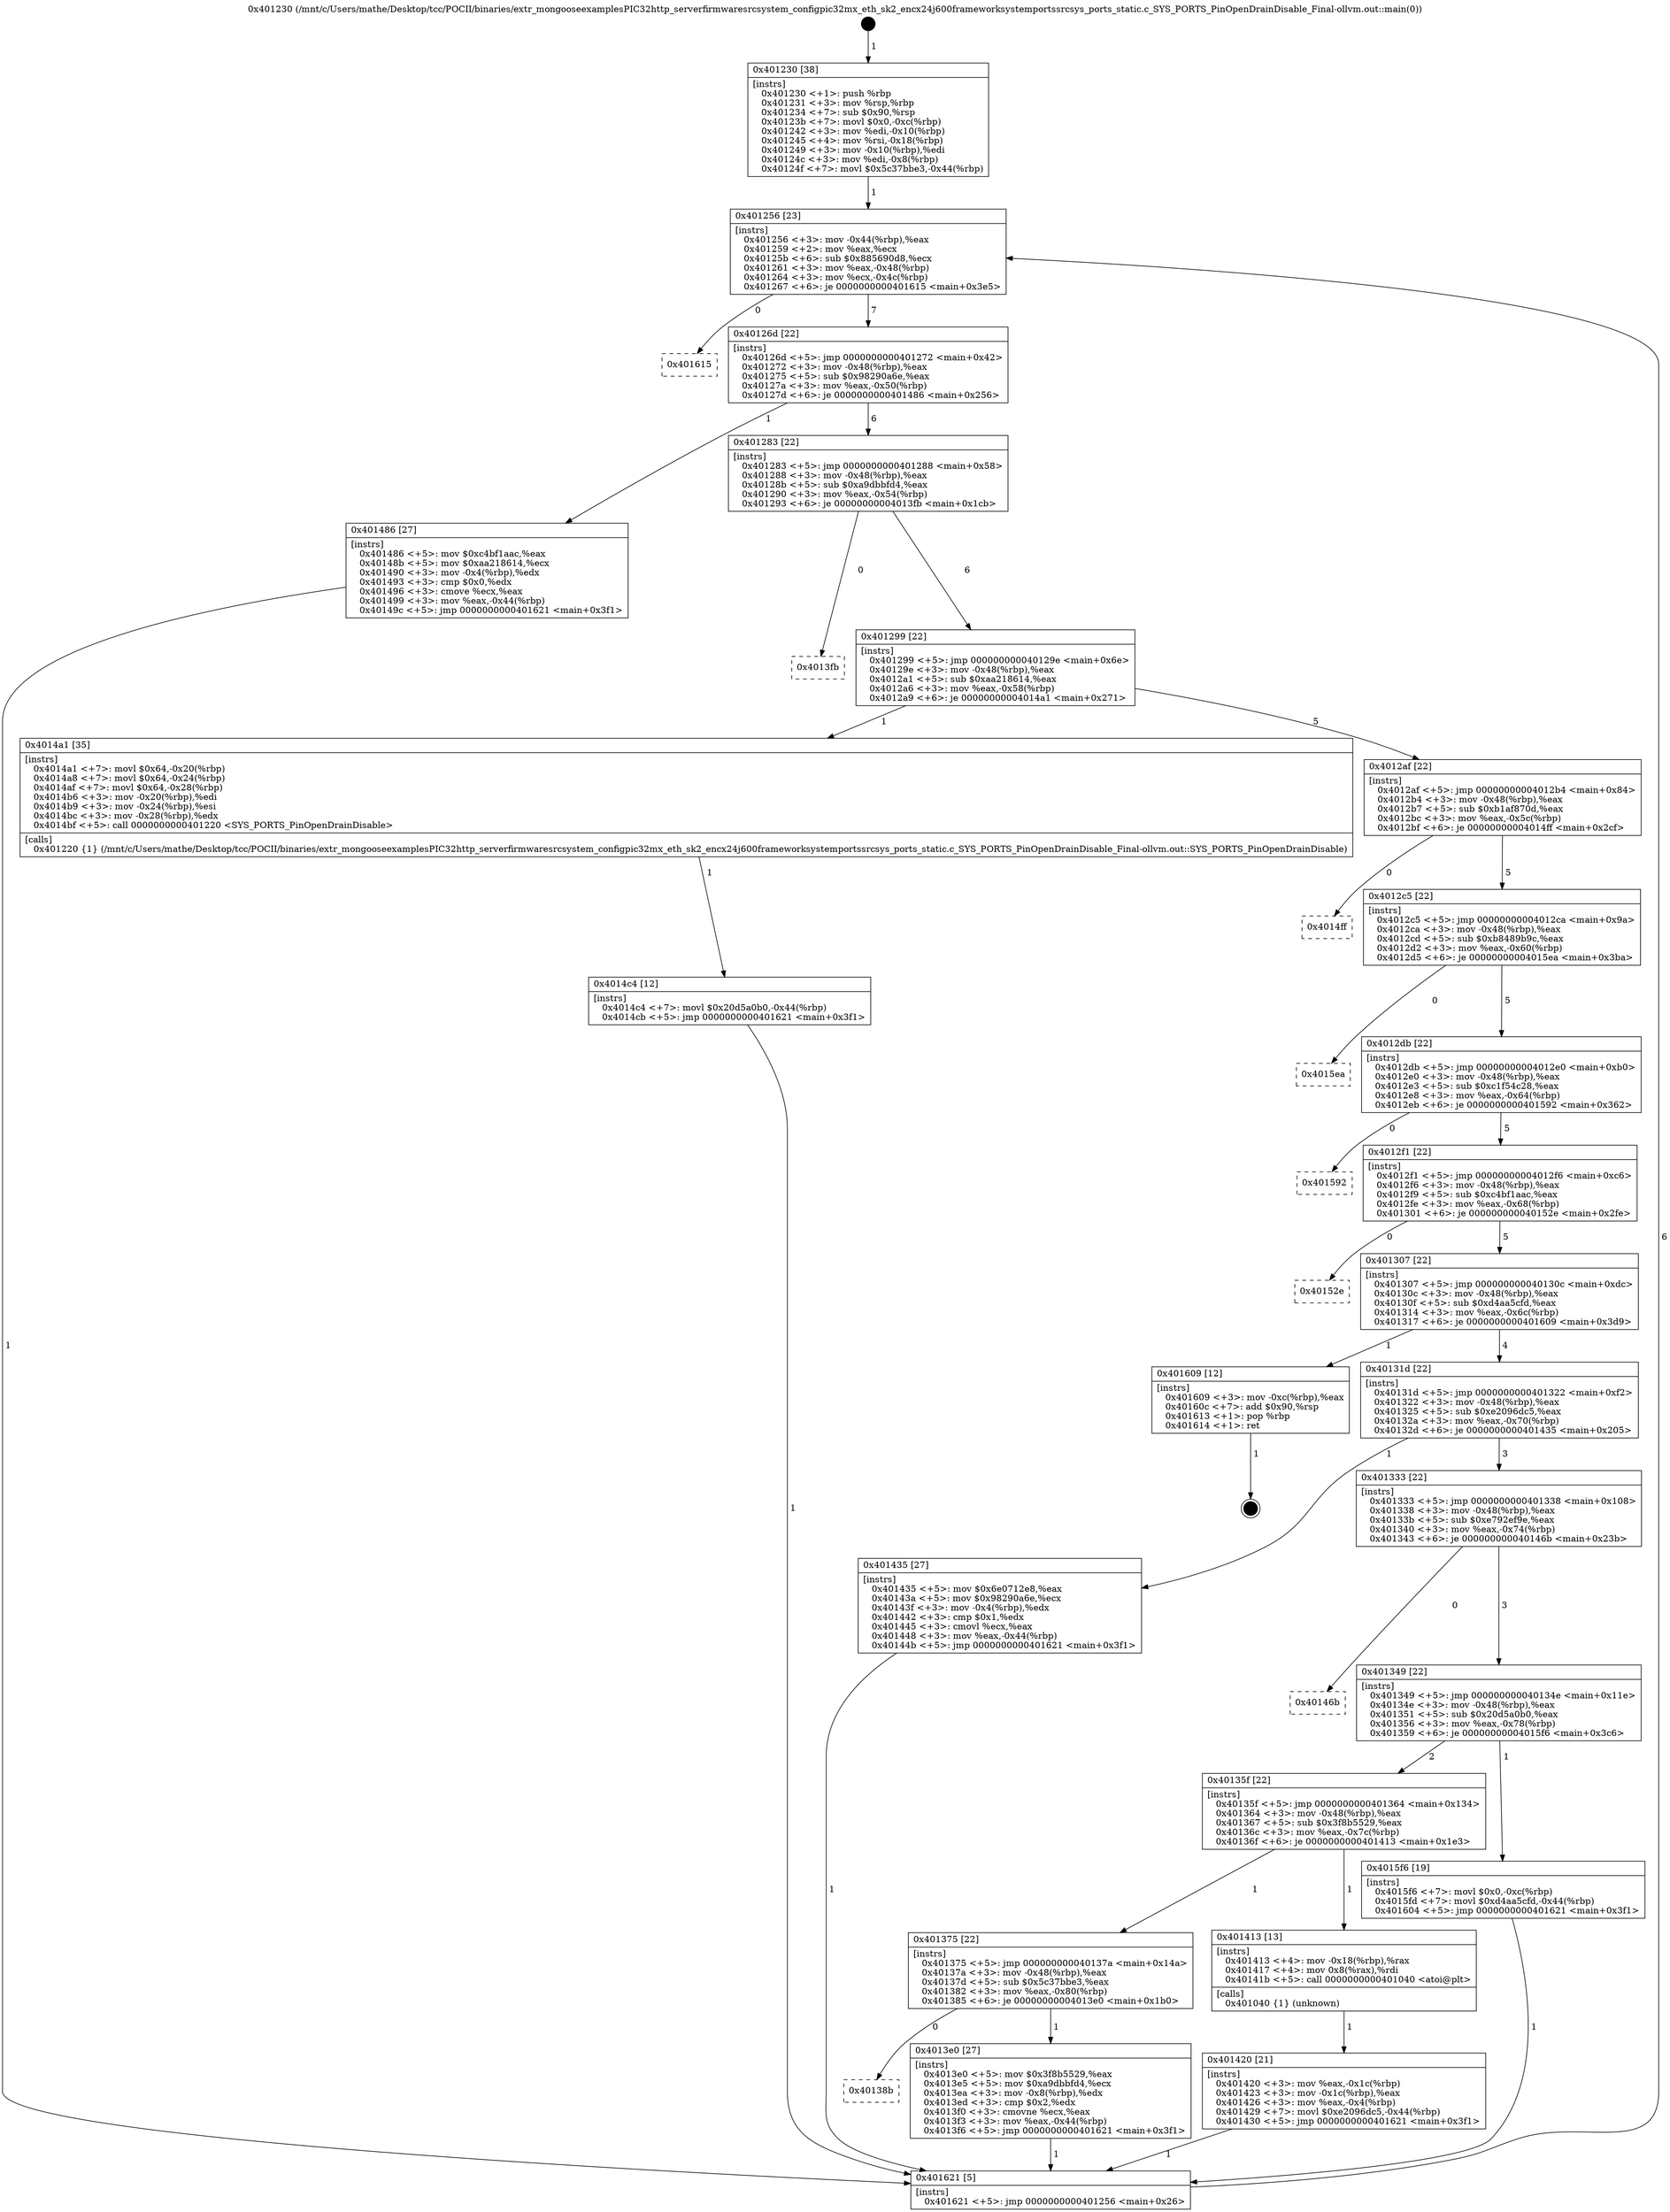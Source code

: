digraph "0x401230" {
  label = "0x401230 (/mnt/c/Users/mathe/Desktop/tcc/POCII/binaries/extr_mongooseexamplesPIC32http_serverfirmwaresrcsystem_configpic32mx_eth_sk2_encx24j600frameworksystemportssrcsys_ports_static.c_SYS_PORTS_PinOpenDrainDisable_Final-ollvm.out::main(0))"
  labelloc = "t"
  node[shape=record]

  Entry [label="",width=0.3,height=0.3,shape=circle,fillcolor=black,style=filled]
  "0x401256" [label="{
     0x401256 [23]\l
     | [instrs]\l
     &nbsp;&nbsp;0x401256 \<+3\>: mov -0x44(%rbp),%eax\l
     &nbsp;&nbsp;0x401259 \<+2\>: mov %eax,%ecx\l
     &nbsp;&nbsp;0x40125b \<+6\>: sub $0x885690d8,%ecx\l
     &nbsp;&nbsp;0x401261 \<+3\>: mov %eax,-0x48(%rbp)\l
     &nbsp;&nbsp;0x401264 \<+3\>: mov %ecx,-0x4c(%rbp)\l
     &nbsp;&nbsp;0x401267 \<+6\>: je 0000000000401615 \<main+0x3e5\>\l
  }"]
  "0x401615" [label="{
     0x401615\l
  }", style=dashed]
  "0x40126d" [label="{
     0x40126d [22]\l
     | [instrs]\l
     &nbsp;&nbsp;0x40126d \<+5\>: jmp 0000000000401272 \<main+0x42\>\l
     &nbsp;&nbsp;0x401272 \<+3\>: mov -0x48(%rbp),%eax\l
     &nbsp;&nbsp;0x401275 \<+5\>: sub $0x98290a6e,%eax\l
     &nbsp;&nbsp;0x40127a \<+3\>: mov %eax,-0x50(%rbp)\l
     &nbsp;&nbsp;0x40127d \<+6\>: je 0000000000401486 \<main+0x256\>\l
  }"]
  Exit [label="",width=0.3,height=0.3,shape=circle,fillcolor=black,style=filled,peripheries=2]
  "0x401486" [label="{
     0x401486 [27]\l
     | [instrs]\l
     &nbsp;&nbsp;0x401486 \<+5\>: mov $0xc4bf1aac,%eax\l
     &nbsp;&nbsp;0x40148b \<+5\>: mov $0xaa218614,%ecx\l
     &nbsp;&nbsp;0x401490 \<+3\>: mov -0x4(%rbp),%edx\l
     &nbsp;&nbsp;0x401493 \<+3\>: cmp $0x0,%edx\l
     &nbsp;&nbsp;0x401496 \<+3\>: cmove %ecx,%eax\l
     &nbsp;&nbsp;0x401499 \<+3\>: mov %eax,-0x44(%rbp)\l
     &nbsp;&nbsp;0x40149c \<+5\>: jmp 0000000000401621 \<main+0x3f1\>\l
  }"]
  "0x401283" [label="{
     0x401283 [22]\l
     | [instrs]\l
     &nbsp;&nbsp;0x401283 \<+5\>: jmp 0000000000401288 \<main+0x58\>\l
     &nbsp;&nbsp;0x401288 \<+3\>: mov -0x48(%rbp),%eax\l
     &nbsp;&nbsp;0x40128b \<+5\>: sub $0xa9dbbfd4,%eax\l
     &nbsp;&nbsp;0x401290 \<+3\>: mov %eax,-0x54(%rbp)\l
     &nbsp;&nbsp;0x401293 \<+6\>: je 00000000004013fb \<main+0x1cb\>\l
  }"]
  "0x4014c4" [label="{
     0x4014c4 [12]\l
     | [instrs]\l
     &nbsp;&nbsp;0x4014c4 \<+7\>: movl $0x20d5a0b0,-0x44(%rbp)\l
     &nbsp;&nbsp;0x4014cb \<+5\>: jmp 0000000000401621 \<main+0x3f1\>\l
  }"]
  "0x4013fb" [label="{
     0x4013fb\l
  }", style=dashed]
  "0x401299" [label="{
     0x401299 [22]\l
     | [instrs]\l
     &nbsp;&nbsp;0x401299 \<+5\>: jmp 000000000040129e \<main+0x6e\>\l
     &nbsp;&nbsp;0x40129e \<+3\>: mov -0x48(%rbp),%eax\l
     &nbsp;&nbsp;0x4012a1 \<+5\>: sub $0xaa218614,%eax\l
     &nbsp;&nbsp;0x4012a6 \<+3\>: mov %eax,-0x58(%rbp)\l
     &nbsp;&nbsp;0x4012a9 \<+6\>: je 00000000004014a1 \<main+0x271\>\l
  }"]
  "0x401420" [label="{
     0x401420 [21]\l
     | [instrs]\l
     &nbsp;&nbsp;0x401420 \<+3\>: mov %eax,-0x1c(%rbp)\l
     &nbsp;&nbsp;0x401423 \<+3\>: mov -0x1c(%rbp),%eax\l
     &nbsp;&nbsp;0x401426 \<+3\>: mov %eax,-0x4(%rbp)\l
     &nbsp;&nbsp;0x401429 \<+7\>: movl $0xe2096dc5,-0x44(%rbp)\l
     &nbsp;&nbsp;0x401430 \<+5\>: jmp 0000000000401621 \<main+0x3f1\>\l
  }"]
  "0x4014a1" [label="{
     0x4014a1 [35]\l
     | [instrs]\l
     &nbsp;&nbsp;0x4014a1 \<+7\>: movl $0x64,-0x20(%rbp)\l
     &nbsp;&nbsp;0x4014a8 \<+7\>: movl $0x64,-0x24(%rbp)\l
     &nbsp;&nbsp;0x4014af \<+7\>: movl $0x64,-0x28(%rbp)\l
     &nbsp;&nbsp;0x4014b6 \<+3\>: mov -0x20(%rbp),%edi\l
     &nbsp;&nbsp;0x4014b9 \<+3\>: mov -0x24(%rbp),%esi\l
     &nbsp;&nbsp;0x4014bc \<+3\>: mov -0x28(%rbp),%edx\l
     &nbsp;&nbsp;0x4014bf \<+5\>: call 0000000000401220 \<SYS_PORTS_PinOpenDrainDisable\>\l
     | [calls]\l
     &nbsp;&nbsp;0x401220 \{1\} (/mnt/c/Users/mathe/Desktop/tcc/POCII/binaries/extr_mongooseexamplesPIC32http_serverfirmwaresrcsystem_configpic32mx_eth_sk2_encx24j600frameworksystemportssrcsys_ports_static.c_SYS_PORTS_PinOpenDrainDisable_Final-ollvm.out::SYS_PORTS_PinOpenDrainDisable)\l
  }"]
  "0x4012af" [label="{
     0x4012af [22]\l
     | [instrs]\l
     &nbsp;&nbsp;0x4012af \<+5\>: jmp 00000000004012b4 \<main+0x84\>\l
     &nbsp;&nbsp;0x4012b4 \<+3\>: mov -0x48(%rbp),%eax\l
     &nbsp;&nbsp;0x4012b7 \<+5\>: sub $0xb1af870d,%eax\l
     &nbsp;&nbsp;0x4012bc \<+3\>: mov %eax,-0x5c(%rbp)\l
     &nbsp;&nbsp;0x4012bf \<+6\>: je 00000000004014ff \<main+0x2cf\>\l
  }"]
  "0x401230" [label="{
     0x401230 [38]\l
     | [instrs]\l
     &nbsp;&nbsp;0x401230 \<+1\>: push %rbp\l
     &nbsp;&nbsp;0x401231 \<+3\>: mov %rsp,%rbp\l
     &nbsp;&nbsp;0x401234 \<+7\>: sub $0x90,%rsp\l
     &nbsp;&nbsp;0x40123b \<+7\>: movl $0x0,-0xc(%rbp)\l
     &nbsp;&nbsp;0x401242 \<+3\>: mov %edi,-0x10(%rbp)\l
     &nbsp;&nbsp;0x401245 \<+4\>: mov %rsi,-0x18(%rbp)\l
     &nbsp;&nbsp;0x401249 \<+3\>: mov -0x10(%rbp),%edi\l
     &nbsp;&nbsp;0x40124c \<+3\>: mov %edi,-0x8(%rbp)\l
     &nbsp;&nbsp;0x40124f \<+7\>: movl $0x5c37bbe3,-0x44(%rbp)\l
  }"]
  "0x4014ff" [label="{
     0x4014ff\l
  }", style=dashed]
  "0x4012c5" [label="{
     0x4012c5 [22]\l
     | [instrs]\l
     &nbsp;&nbsp;0x4012c5 \<+5\>: jmp 00000000004012ca \<main+0x9a\>\l
     &nbsp;&nbsp;0x4012ca \<+3\>: mov -0x48(%rbp),%eax\l
     &nbsp;&nbsp;0x4012cd \<+5\>: sub $0xb8489b9c,%eax\l
     &nbsp;&nbsp;0x4012d2 \<+3\>: mov %eax,-0x60(%rbp)\l
     &nbsp;&nbsp;0x4012d5 \<+6\>: je 00000000004015ea \<main+0x3ba\>\l
  }"]
  "0x401621" [label="{
     0x401621 [5]\l
     | [instrs]\l
     &nbsp;&nbsp;0x401621 \<+5\>: jmp 0000000000401256 \<main+0x26\>\l
  }"]
  "0x4015ea" [label="{
     0x4015ea\l
  }", style=dashed]
  "0x4012db" [label="{
     0x4012db [22]\l
     | [instrs]\l
     &nbsp;&nbsp;0x4012db \<+5\>: jmp 00000000004012e0 \<main+0xb0\>\l
     &nbsp;&nbsp;0x4012e0 \<+3\>: mov -0x48(%rbp),%eax\l
     &nbsp;&nbsp;0x4012e3 \<+5\>: sub $0xc1f54c28,%eax\l
     &nbsp;&nbsp;0x4012e8 \<+3\>: mov %eax,-0x64(%rbp)\l
     &nbsp;&nbsp;0x4012eb \<+6\>: je 0000000000401592 \<main+0x362\>\l
  }"]
  "0x40138b" [label="{
     0x40138b\l
  }", style=dashed]
  "0x401592" [label="{
     0x401592\l
  }", style=dashed]
  "0x4012f1" [label="{
     0x4012f1 [22]\l
     | [instrs]\l
     &nbsp;&nbsp;0x4012f1 \<+5\>: jmp 00000000004012f6 \<main+0xc6\>\l
     &nbsp;&nbsp;0x4012f6 \<+3\>: mov -0x48(%rbp),%eax\l
     &nbsp;&nbsp;0x4012f9 \<+5\>: sub $0xc4bf1aac,%eax\l
     &nbsp;&nbsp;0x4012fe \<+3\>: mov %eax,-0x68(%rbp)\l
     &nbsp;&nbsp;0x401301 \<+6\>: je 000000000040152e \<main+0x2fe\>\l
  }"]
  "0x4013e0" [label="{
     0x4013e0 [27]\l
     | [instrs]\l
     &nbsp;&nbsp;0x4013e0 \<+5\>: mov $0x3f8b5529,%eax\l
     &nbsp;&nbsp;0x4013e5 \<+5\>: mov $0xa9dbbfd4,%ecx\l
     &nbsp;&nbsp;0x4013ea \<+3\>: mov -0x8(%rbp),%edx\l
     &nbsp;&nbsp;0x4013ed \<+3\>: cmp $0x2,%edx\l
     &nbsp;&nbsp;0x4013f0 \<+3\>: cmovne %ecx,%eax\l
     &nbsp;&nbsp;0x4013f3 \<+3\>: mov %eax,-0x44(%rbp)\l
     &nbsp;&nbsp;0x4013f6 \<+5\>: jmp 0000000000401621 \<main+0x3f1\>\l
  }"]
  "0x40152e" [label="{
     0x40152e\l
  }", style=dashed]
  "0x401307" [label="{
     0x401307 [22]\l
     | [instrs]\l
     &nbsp;&nbsp;0x401307 \<+5\>: jmp 000000000040130c \<main+0xdc\>\l
     &nbsp;&nbsp;0x40130c \<+3\>: mov -0x48(%rbp),%eax\l
     &nbsp;&nbsp;0x40130f \<+5\>: sub $0xd4aa5cfd,%eax\l
     &nbsp;&nbsp;0x401314 \<+3\>: mov %eax,-0x6c(%rbp)\l
     &nbsp;&nbsp;0x401317 \<+6\>: je 0000000000401609 \<main+0x3d9\>\l
  }"]
  "0x401375" [label="{
     0x401375 [22]\l
     | [instrs]\l
     &nbsp;&nbsp;0x401375 \<+5\>: jmp 000000000040137a \<main+0x14a\>\l
     &nbsp;&nbsp;0x40137a \<+3\>: mov -0x48(%rbp),%eax\l
     &nbsp;&nbsp;0x40137d \<+5\>: sub $0x5c37bbe3,%eax\l
     &nbsp;&nbsp;0x401382 \<+3\>: mov %eax,-0x80(%rbp)\l
     &nbsp;&nbsp;0x401385 \<+6\>: je 00000000004013e0 \<main+0x1b0\>\l
  }"]
  "0x401609" [label="{
     0x401609 [12]\l
     | [instrs]\l
     &nbsp;&nbsp;0x401609 \<+3\>: mov -0xc(%rbp),%eax\l
     &nbsp;&nbsp;0x40160c \<+7\>: add $0x90,%rsp\l
     &nbsp;&nbsp;0x401613 \<+1\>: pop %rbp\l
     &nbsp;&nbsp;0x401614 \<+1\>: ret\l
  }"]
  "0x40131d" [label="{
     0x40131d [22]\l
     | [instrs]\l
     &nbsp;&nbsp;0x40131d \<+5\>: jmp 0000000000401322 \<main+0xf2\>\l
     &nbsp;&nbsp;0x401322 \<+3\>: mov -0x48(%rbp),%eax\l
     &nbsp;&nbsp;0x401325 \<+5\>: sub $0xe2096dc5,%eax\l
     &nbsp;&nbsp;0x40132a \<+3\>: mov %eax,-0x70(%rbp)\l
     &nbsp;&nbsp;0x40132d \<+6\>: je 0000000000401435 \<main+0x205\>\l
  }"]
  "0x401413" [label="{
     0x401413 [13]\l
     | [instrs]\l
     &nbsp;&nbsp;0x401413 \<+4\>: mov -0x18(%rbp),%rax\l
     &nbsp;&nbsp;0x401417 \<+4\>: mov 0x8(%rax),%rdi\l
     &nbsp;&nbsp;0x40141b \<+5\>: call 0000000000401040 \<atoi@plt\>\l
     | [calls]\l
     &nbsp;&nbsp;0x401040 \{1\} (unknown)\l
  }"]
  "0x401435" [label="{
     0x401435 [27]\l
     | [instrs]\l
     &nbsp;&nbsp;0x401435 \<+5\>: mov $0x6e0712e8,%eax\l
     &nbsp;&nbsp;0x40143a \<+5\>: mov $0x98290a6e,%ecx\l
     &nbsp;&nbsp;0x40143f \<+3\>: mov -0x4(%rbp),%edx\l
     &nbsp;&nbsp;0x401442 \<+3\>: cmp $0x1,%edx\l
     &nbsp;&nbsp;0x401445 \<+3\>: cmovl %ecx,%eax\l
     &nbsp;&nbsp;0x401448 \<+3\>: mov %eax,-0x44(%rbp)\l
     &nbsp;&nbsp;0x40144b \<+5\>: jmp 0000000000401621 \<main+0x3f1\>\l
  }"]
  "0x401333" [label="{
     0x401333 [22]\l
     | [instrs]\l
     &nbsp;&nbsp;0x401333 \<+5\>: jmp 0000000000401338 \<main+0x108\>\l
     &nbsp;&nbsp;0x401338 \<+3\>: mov -0x48(%rbp),%eax\l
     &nbsp;&nbsp;0x40133b \<+5\>: sub $0xe792ef9e,%eax\l
     &nbsp;&nbsp;0x401340 \<+3\>: mov %eax,-0x74(%rbp)\l
     &nbsp;&nbsp;0x401343 \<+6\>: je 000000000040146b \<main+0x23b\>\l
  }"]
  "0x40135f" [label="{
     0x40135f [22]\l
     | [instrs]\l
     &nbsp;&nbsp;0x40135f \<+5\>: jmp 0000000000401364 \<main+0x134\>\l
     &nbsp;&nbsp;0x401364 \<+3\>: mov -0x48(%rbp),%eax\l
     &nbsp;&nbsp;0x401367 \<+5\>: sub $0x3f8b5529,%eax\l
     &nbsp;&nbsp;0x40136c \<+3\>: mov %eax,-0x7c(%rbp)\l
     &nbsp;&nbsp;0x40136f \<+6\>: je 0000000000401413 \<main+0x1e3\>\l
  }"]
  "0x40146b" [label="{
     0x40146b\l
  }", style=dashed]
  "0x401349" [label="{
     0x401349 [22]\l
     | [instrs]\l
     &nbsp;&nbsp;0x401349 \<+5\>: jmp 000000000040134e \<main+0x11e\>\l
     &nbsp;&nbsp;0x40134e \<+3\>: mov -0x48(%rbp),%eax\l
     &nbsp;&nbsp;0x401351 \<+5\>: sub $0x20d5a0b0,%eax\l
     &nbsp;&nbsp;0x401356 \<+3\>: mov %eax,-0x78(%rbp)\l
     &nbsp;&nbsp;0x401359 \<+6\>: je 00000000004015f6 \<main+0x3c6\>\l
  }"]
  "0x4015f6" [label="{
     0x4015f6 [19]\l
     | [instrs]\l
     &nbsp;&nbsp;0x4015f6 \<+7\>: movl $0x0,-0xc(%rbp)\l
     &nbsp;&nbsp;0x4015fd \<+7\>: movl $0xd4aa5cfd,-0x44(%rbp)\l
     &nbsp;&nbsp;0x401604 \<+5\>: jmp 0000000000401621 \<main+0x3f1\>\l
  }"]
  Entry -> "0x401230" [label=" 1"]
  "0x401256" -> "0x401615" [label=" 0"]
  "0x401256" -> "0x40126d" [label=" 7"]
  "0x401609" -> Exit [label=" 1"]
  "0x40126d" -> "0x401486" [label=" 1"]
  "0x40126d" -> "0x401283" [label=" 6"]
  "0x4015f6" -> "0x401621" [label=" 1"]
  "0x401283" -> "0x4013fb" [label=" 0"]
  "0x401283" -> "0x401299" [label=" 6"]
  "0x4014c4" -> "0x401621" [label=" 1"]
  "0x401299" -> "0x4014a1" [label=" 1"]
  "0x401299" -> "0x4012af" [label=" 5"]
  "0x4014a1" -> "0x4014c4" [label=" 1"]
  "0x4012af" -> "0x4014ff" [label=" 0"]
  "0x4012af" -> "0x4012c5" [label=" 5"]
  "0x401486" -> "0x401621" [label=" 1"]
  "0x4012c5" -> "0x4015ea" [label=" 0"]
  "0x4012c5" -> "0x4012db" [label=" 5"]
  "0x401435" -> "0x401621" [label=" 1"]
  "0x4012db" -> "0x401592" [label=" 0"]
  "0x4012db" -> "0x4012f1" [label=" 5"]
  "0x401420" -> "0x401621" [label=" 1"]
  "0x4012f1" -> "0x40152e" [label=" 0"]
  "0x4012f1" -> "0x401307" [label=" 5"]
  "0x401413" -> "0x401420" [label=" 1"]
  "0x401307" -> "0x401609" [label=" 1"]
  "0x401307" -> "0x40131d" [label=" 4"]
  "0x401230" -> "0x401256" [label=" 1"]
  "0x40131d" -> "0x401435" [label=" 1"]
  "0x40131d" -> "0x401333" [label=" 3"]
  "0x4013e0" -> "0x401621" [label=" 1"]
  "0x401333" -> "0x40146b" [label=" 0"]
  "0x401333" -> "0x401349" [label=" 3"]
  "0x401375" -> "0x4013e0" [label=" 1"]
  "0x401349" -> "0x4015f6" [label=" 1"]
  "0x401349" -> "0x40135f" [label=" 2"]
  "0x401375" -> "0x40138b" [label=" 0"]
  "0x40135f" -> "0x401413" [label=" 1"]
  "0x40135f" -> "0x401375" [label=" 1"]
  "0x401621" -> "0x401256" [label=" 6"]
}
